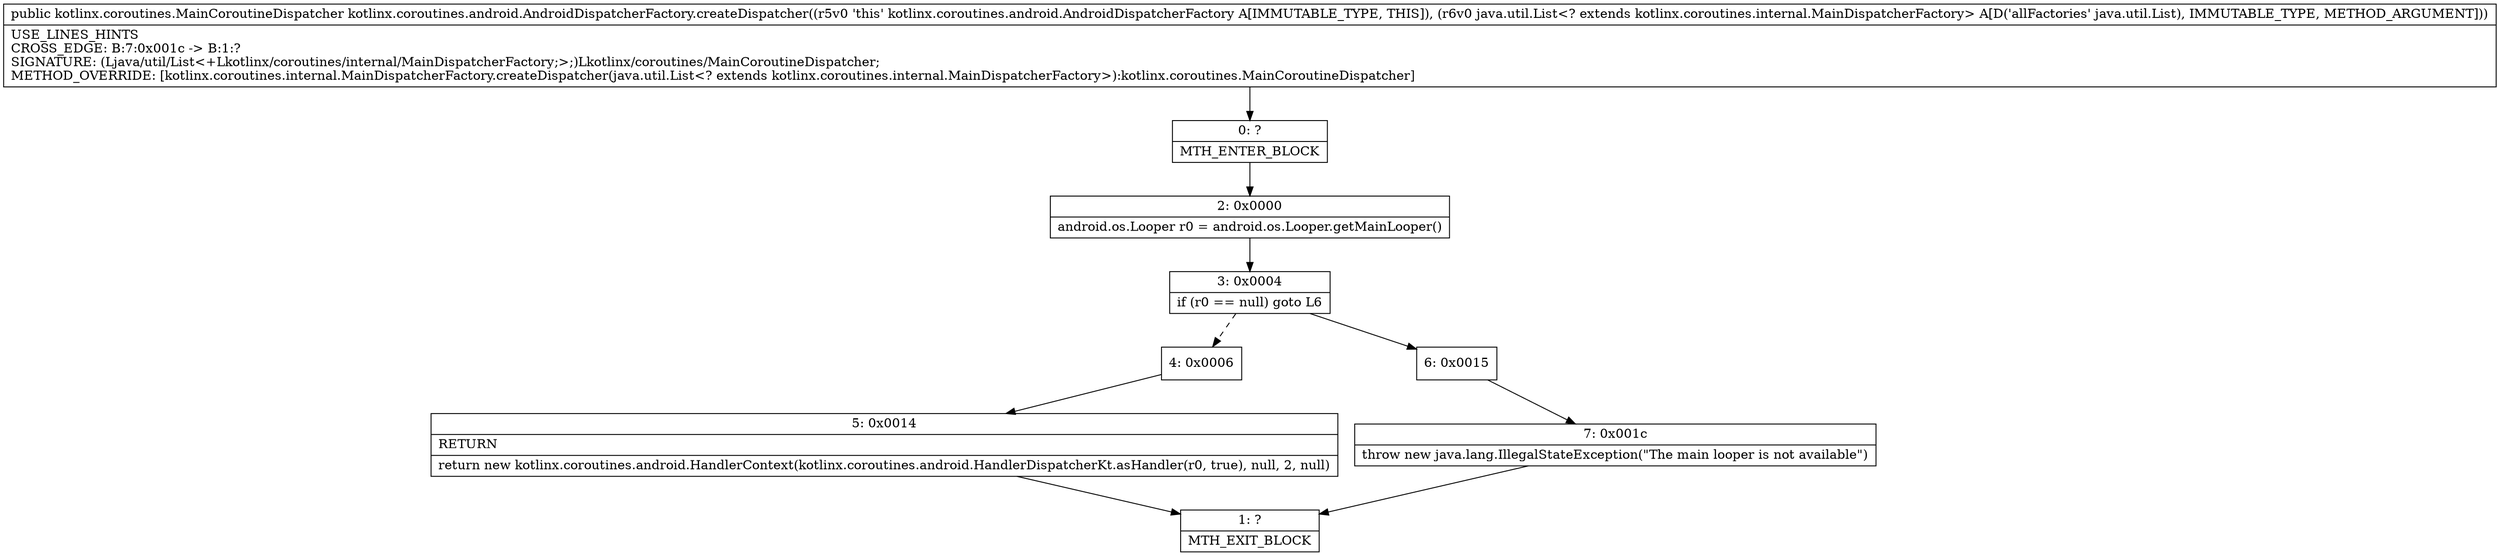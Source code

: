 digraph "CFG forkotlinx.coroutines.android.AndroidDispatcherFactory.createDispatcher(Ljava\/util\/List;)Lkotlinx\/coroutines\/MainCoroutineDispatcher;" {
Node_0 [shape=record,label="{0\:\ ?|MTH_ENTER_BLOCK\l}"];
Node_2 [shape=record,label="{2\:\ 0x0000|android.os.Looper r0 = android.os.Looper.getMainLooper()\l}"];
Node_3 [shape=record,label="{3\:\ 0x0004|if (r0 == null) goto L6\l}"];
Node_4 [shape=record,label="{4\:\ 0x0006}"];
Node_5 [shape=record,label="{5\:\ 0x0014|RETURN\l|return new kotlinx.coroutines.android.HandlerContext(kotlinx.coroutines.android.HandlerDispatcherKt.asHandler(r0, true), null, 2, null)\l}"];
Node_1 [shape=record,label="{1\:\ ?|MTH_EXIT_BLOCK\l}"];
Node_6 [shape=record,label="{6\:\ 0x0015}"];
Node_7 [shape=record,label="{7\:\ 0x001c|throw new java.lang.IllegalStateException(\"The main looper is not available\")\l}"];
MethodNode[shape=record,label="{public kotlinx.coroutines.MainCoroutineDispatcher kotlinx.coroutines.android.AndroidDispatcherFactory.createDispatcher((r5v0 'this' kotlinx.coroutines.android.AndroidDispatcherFactory A[IMMUTABLE_TYPE, THIS]), (r6v0 java.util.List\<? extends kotlinx.coroutines.internal.MainDispatcherFactory\> A[D('allFactories' java.util.List), IMMUTABLE_TYPE, METHOD_ARGUMENT]))  | USE_LINES_HINTS\lCROSS_EDGE: B:7:0x001c \-\> B:1:?\lSIGNATURE: (Ljava\/util\/List\<+Lkotlinx\/coroutines\/internal\/MainDispatcherFactory;\>;)Lkotlinx\/coroutines\/MainCoroutineDispatcher;\lMETHOD_OVERRIDE: [kotlinx.coroutines.internal.MainDispatcherFactory.createDispatcher(java.util.List\<? extends kotlinx.coroutines.internal.MainDispatcherFactory\>):kotlinx.coroutines.MainCoroutineDispatcher]\l}"];
MethodNode -> Node_0;Node_0 -> Node_2;
Node_2 -> Node_3;
Node_3 -> Node_4[style=dashed];
Node_3 -> Node_6;
Node_4 -> Node_5;
Node_5 -> Node_1;
Node_6 -> Node_7;
Node_7 -> Node_1;
}

